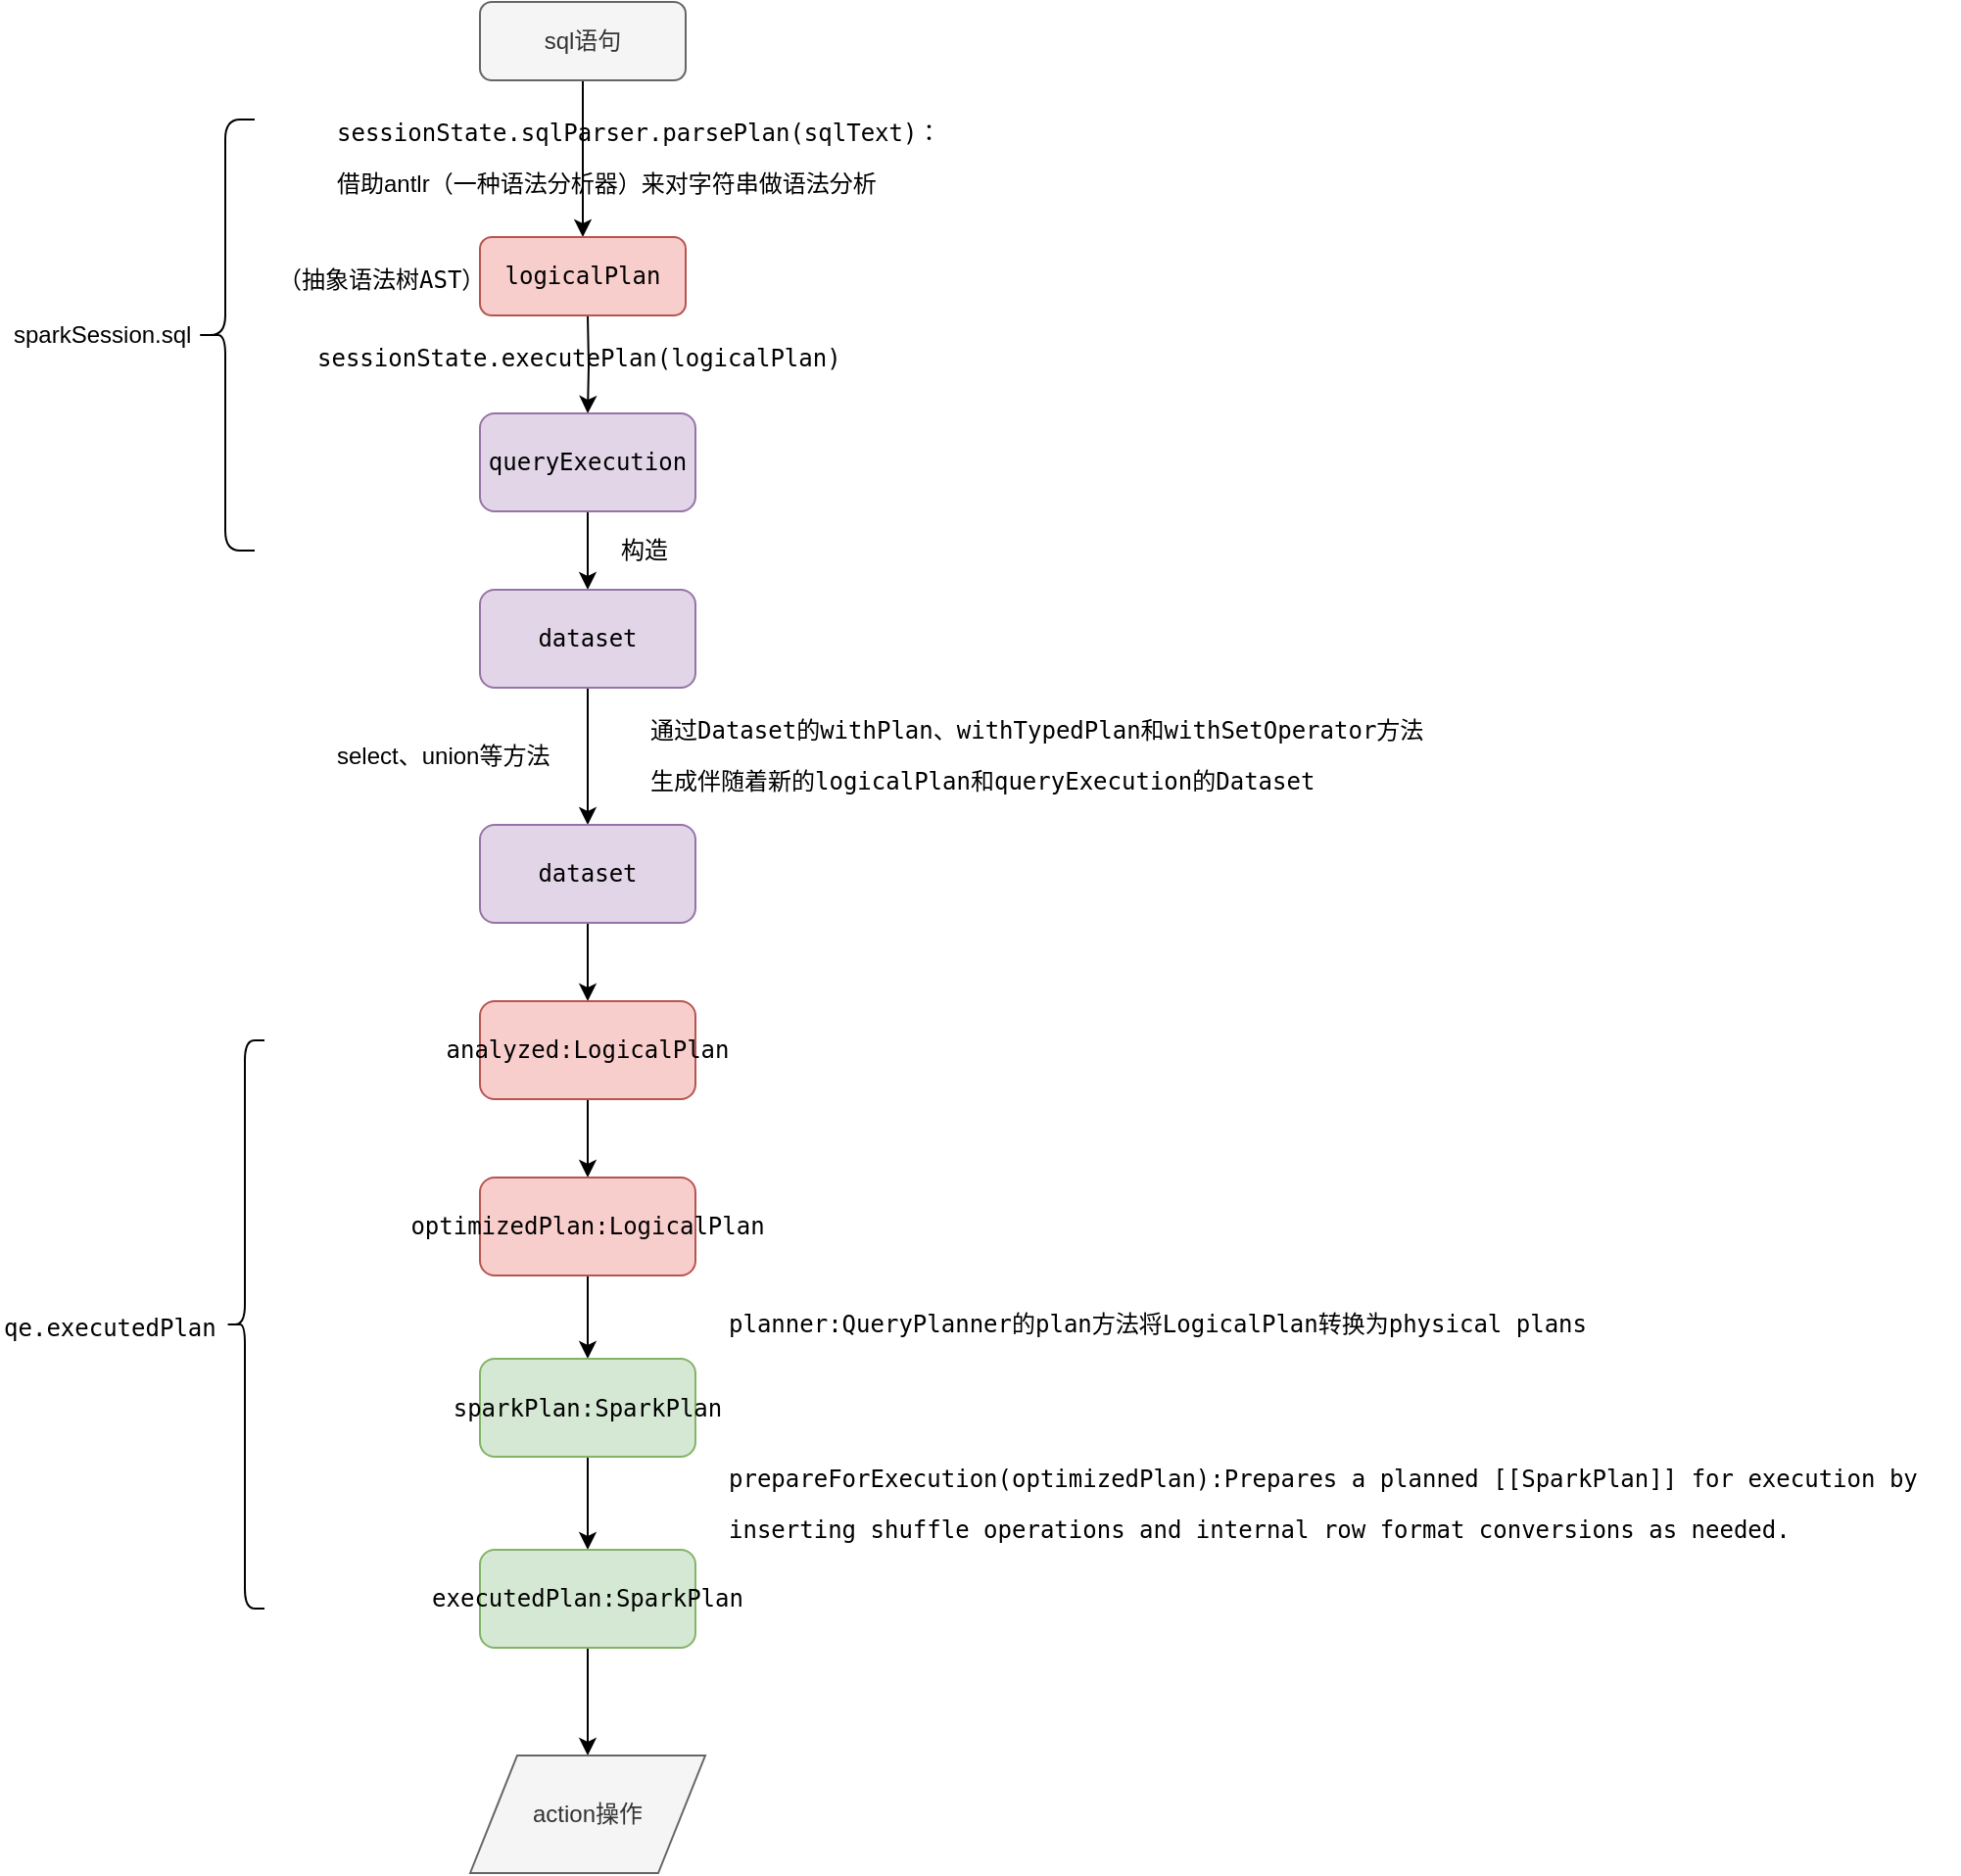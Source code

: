 <mxfile version="10.6.5" type="github"><diagram id="dt9gVWyhlOoFSgmwXe27" name="Page-1"><mxGraphModel dx="1985" dy="766" grid="1" gridSize="10" guides="1" tooltips="1" connect="1" arrows="1" fold="1" page="1" pageScale="1" pageWidth="827" pageHeight="1169" math="0" shadow="0"><root><mxCell id="0"/><mxCell id="1" parent="0"/><mxCell id="-dyHjd3bptGtPjj9Zdof-26" style="edgeStyle=orthogonalEdgeStyle;rounded=0;orthogonalLoop=1;jettySize=auto;html=1;exitX=0.5;exitY=1;exitDx=0;exitDy=0;" parent="1" source="-dyHjd3bptGtPjj9Zdof-1" target="-dyHjd3bptGtPjj9Zdof-7" edge="1"><mxGeometry relative="1" as="geometry"/></mxCell><mxCell id="-dyHjd3bptGtPjj9Zdof-1" value="sql语句" style="rounded=1;whiteSpace=wrap;html=1;fillColor=#f5f5f5;strokeColor=#666666;fontColor=#333333;" parent="1" vertex="1"><mxGeometry x="205" y="90" width="105" height="40" as="geometry"/></mxCell><mxCell id="-dyHjd3bptGtPjj9Zdof-20" value="" style="edgeStyle=orthogonalEdgeStyle;rounded=0;orthogonalLoop=1;jettySize=auto;html=1;" parent="1" target="-dyHjd3bptGtPjj9Zdof-19" edge="1"><mxGeometry relative="1" as="geometry"><mxPoint x="260" y="250" as="sourcePoint"/></mxGeometry></mxCell><mxCell id="-dyHjd3bptGtPjj9Zdof-7" value="&lt;pre&gt;logicalPlan&lt;/pre&gt;" style="rounded=1;whiteSpace=wrap;html=1;fillColor=#f8cecc;strokeColor=#b85450;" parent="1" vertex="1"><mxGeometry x="205" y="210" width="105" height="40" as="geometry"/></mxCell><mxCell id="-dyHjd3bptGtPjj9Zdof-24" value="" style="edgeStyle=orthogonalEdgeStyle;rounded=0;orthogonalLoop=1;jettySize=auto;html=1;" parent="1" source="-dyHjd3bptGtPjj9Zdof-19" target="-dyHjd3bptGtPjj9Zdof-23" edge="1"><mxGeometry relative="1" as="geometry"/></mxCell><mxCell id="-dyHjd3bptGtPjj9Zdof-19" value="&lt;pre&gt;&lt;pre&gt;queryExecution&lt;/pre&gt;&lt;/pre&gt;" style="rounded=1;whiteSpace=wrap;html=1;fillColor=#e1d5e7;strokeColor=#9673a6;" parent="1" vertex="1"><mxGeometry x="205" y="300" width="110" height="50" as="geometry"/></mxCell><mxCell id="pKj4gWHQKjA0kMIVy3WO-9" value="" style="edgeStyle=orthogonalEdgeStyle;rounded=0;orthogonalLoop=1;jettySize=auto;html=1;" parent="1" source="-dyHjd3bptGtPjj9Zdof-23" target="pKj4gWHQKjA0kMIVy3WO-8" edge="1"><mxGeometry relative="1" as="geometry"/></mxCell><mxCell id="-dyHjd3bptGtPjj9Zdof-23" value="&lt;pre&gt;&lt;pre&gt;dataset&lt;/pre&gt;&lt;/pre&gt;" style="rounded=1;whiteSpace=wrap;html=1;fillColor=#e1d5e7;strokeColor=#9673a6;" parent="1" vertex="1"><mxGeometry x="205" y="390" width="110" height="50" as="geometry"/></mxCell><mxCell id="pKj4gWHQKjA0kMIVy3WO-13" value="" style="edgeStyle=orthogonalEdgeStyle;rounded=0;orthogonalLoop=1;jettySize=auto;html=1;" parent="1" source="pKj4gWHQKjA0kMIVy3WO-8" target="pKj4gWHQKjA0kMIVy3WO-12" edge="1"><mxGeometry relative="1" as="geometry"/></mxCell><mxCell id="pKj4gWHQKjA0kMIVy3WO-8" value="&lt;pre&gt;&lt;pre&gt;dataset&lt;/pre&gt;&lt;/pre&gt;" style="rounded=1;whiteSpace=wrap;html=1;fillColor=#e1d5e7;strokeColor=#9673a6;" parent="1" vertex="1"><mxGeometry x="205" y="510" width="110" height="50" as="geometry"/></mxCell><mxCell id="pKj4gWHQKjA0kMIVy3WO-16" value="" style="edgeStyle=orthogonalEdgeStyle;rounded=0;orthogonalLoop=1;jettySize=auto;html=1;" parent="1" source="pKj4gWHQKjA0kMIVy3WO-12" target="pKj4gWHQKjA0kMIVy3WO-15" edge="1"><mxGeometry relative="1" as="geometry"/></mxCell><mxCell id="pKj4gWHQKjA0kMIVy3WO-12" value="&lt;pre&gt;&lt;pre&gt;&lt;pre&gt;&lt;span&gt;analyzed:&lt;/span&gt;LogicalPlan&lt;/pre&gt;&lt;/pre&gt;&lt;/pre&gt;" style="rounded=1;whiteSpace=wrap;html=1;fillColor=#f8cecc;strokeColor=#b85450;" parent="1" vertex="1"><mxGeometry x="205" y="600" width="110" height="50" as="geometry"/></mxCell><mxCell id="axlH73A9_Z8-cDt6JRsq-2" value="" style="edgeStyle=orthogonalEdgeStyle;rounded=0;orthogonalLoop=1;jettySize=auto;html=1;" edge="1" parent="1" source="pKj4gWHQKjA0kMIVy3WO-15" target="axlH73A9_Z8-cDt6JRsq-1"><mxGeometry relative="1" as="geometry"/></mxCell><mxCell id="pKj4gWHQKjA0kMIVy3WO-15" value="&lt;pre&gt;&lt;pre&gt;&lt;pre&gt;&lt;pre&gt;&lt;pre&gt;&lt;span&gt;optimizedPlan:&lt;/span&gt;LogicalPlan&lt;/pre&gt;&lt;/pre&gt;&lt;/pre&gt;&lt;/pre&gt;&lt;/pre&gt;" style="rounded=1;whiteSpace=wrap;html=1;fillColor=#f8cecc;strokeColor=#b85450;" parent="1" vertex="1"><mxGeometry x="205" y="690" width="110" height="50" as="geometry"/></mxCell><mxCell id="axlH73A9_Z8-cDt6JRsq-4" style="edgeStyle=orthogonalEdgeStyle;rounded=0;orthogonalLoop=1;jettySize=auto;html=1;exitX=0.5;exitY=1;exitDx=0;exitDy=0;" edge="1" parent="1" source="axlH73A9_Z8-cDt6JRsq-1" target="pKj4gWHQKjA0kMIVy3WO-17"><mxGeometry relative="1" as="geometry"/></mxCell><mxCell id="axlH73A9_Z8-cDt6JRsq-1" value="&lt;pre&gt;&lt;pre&gt;&lt;pre&gt;&lt;pre&gt;&lt;pre&gt;&lt;span&gt;sparkPlan:&lt;/span&gt;SparkPlan&lt;/pre&gt;&lt;/pre&gt;&lt;/pre&gt;&lt;/pre&gt;&lt;/pre&gt;" style="rounded=1;whiteSpace=wrap;html=1;fillColor=#d5e8d4;strokeColor=#82b366;" vertex="1" parent="1"><mxGeometry x="205" y="782.5" width="110" height="50" as="geometry"/></mxCell><mxCell id="pKj4gWHQKjA0kMIVy3WO-22" value="" style="edgeStyle=orthogonalEdgeStyle;rounded=0;orthogonalLoop=1;jettySize=auto;html=1;" parent="1" source="pKj4gWHQKjA0kMIVy3WO-17" edge="1"><mxGeometry relative="1" as="geometry"><mxPoint x="260" y="985" as="targetPoint"/></mxGeometry></mxCell><mxCell id="pKj4gWHQKjA0kMIVy3WO-17" value="&lt;pre&gt;&lt;pre&gt;&lt;pre&gt;&lt;pre&gt;&lt;pre&gt;executedPlan&lt;span&gt;:&lt;/span&gt;SparkPlan&lt;/pre&gt;&lt;/pre&gt;&lt;/pre&gt;&lt;/pre&gt;&lt;/pre&gt;" style="rounded=1;whiteSpace=wrap;html=1;fillColor=#d5e8d4;strokeColor=#82b366;" parent="1" vertex="1"><mxGeometry x="205" y="880" width="110" height="50" as="geometry"/></mxCell><mxCell id="-dyHjd3bptGtPjj9Zdof-10" value="&lt;pre&gt;&lt;span&gt;sessionState&lt;/span&gt;.sqlParser.parsePlan(sqlText)：&lt;/pre&gt;借助antlr（一种语法分析器）来对字符串做语法分析" style="text;html=1;resizable=0;points=[];autosize=1;align=left;verticalAlign=top;spacingTop=-4;" parent="1" vertex="1"><mxGeometry x="130" y="135" width="320" height="50" as="geometry"/></mxCell><mxCell id="-dyHjd3bptGtPjj9Zdof-21" value="&lt;pre&gt;&lt;span&gt;sessionState&lt;/span&gt;.executePlan(logicalPlan)&lt;/pre&gt;" style="text;html=1;resizable=0;points=[];autosize=1;align=left;verticalAlign=top;spacingTop=-4;" parent="1" vertex="1"><mxGeometry x="120" y="250" width="280" height="40" as="geometry"/></mxCell><mxCell id="-dyHjd3bptGtPjj9Zdof-25" value="构造" style="text;html=1;resizable=0;points=[];autosize=1;align=left;verticalAlign=top;spacingTop=-4;" parent="1" vertex="1"><mxGeometry x="275" y="360" width="40" height="20" as="geometry"/></mxCell><mxCell id="-dyHjd3bptGtPjj9Zdof-27" value="" style="shape=curlyBracket;whiteSpace=wrap;html=1;rounded=1;" parent="1" vertex="1"><mxGeometry x="60" y="150" width="30" height="220" as="geometry"/></mxCell><mxCell id="-dyHjd3bptGtPjj9Zdof-28" value="sparkSession.sql" style="text;html=1;resizable=0;points=[];autosize=1;align=left;verticalAlign=top;spacingTop=-4;" parent="1" vertex="1"><mxGeometry x="-35" y="250" width="110" height="20" as="geometry"/></mxCell><mxCell id="pKj4gWHQKjA0kMIVy3WO-6" value="&lt;pre&gt;（抽象语法树AST）&lt;/pre&gt;" style="text;html=1;resizable=0;points=[];autosize=1;align=left;verticalAlign=top;spacingTop=-4;" parent="1" vertex="1"><mxGeometry x="100" y="210" width="120" height="40" as="geometry"/></mxCell><mxCell id="pKj4gWHQKjA0kMIVy3WO-10" value="&lt;pre&gt;&lt;span&gt;通过Dataset的withPlan、&lt;/span&gt;withTypedPlan和withSetOperator方法&lt;/pre&gt;&lt;pre&gt;生成伴随着新的logicalPlan和queryExecution的Dataset&lt;/pre&gt;" style="text;html=1;resizable=0;points=[];autosize=1;align=left;verticalAlign=top;spacingTop=-4;" parent="1" vertex="1"><mxGeometry x="290" y="440" width="410" height="70" as="geometry"/></mxCell><mxCell id="pKj4gWHQKjA0kMIVy3WO-11" value="select、union等方法" style="text;html=1;resizable=0;points=[];autosize=1;align=left;verticalAlign=top;spacingTop=-4;" parent="1" vertex="1"><mxGeometry x="130" y="465" width="120" height="20" as="geometry"/></mxCell><mxCell id="pKj4gWHQKjA0kMIVy3WO-19" value="&lt;pre&gt;prepareForExecution(optimizedPlan):Prepares a planned &lt;span&gt;[[&lt;/span&gt;&lt;span&gt;SparkPlan&lt;/span&gt;&lt;span&gt;]] &lt;/span&gt;&lt;span&gt;for execution by &lt;/span&gt;&lt;/pre&gt;&lt;pre&gt;&lt;span&gt;inserting shuffle operations and internal &lt;/span&gt;row format conversions as needed.&lt;/pre&gt;" style="text;html=1;resizable=0;points=[];autosize=1;align=left;verticalAlign=top;spacingTop=-4;" parent="1" vertex="1"><mxGeometry x="330" y="821.5" width="630" height="70" as="geometry"/></mxCell><mxCell id="pKj4gWHQKjA0kMIVy3WO-24" value="action操作" style="shape=parallelogram;perimeter=parallelogramPerimeter;whiteSpace=wrap;html=1;strokeColor=#666666;fillColor=#f5f5f5;fontColor=#333333;" parent="1" vertex="1"><mxGeometry x="200" y="985" width="120" height="60" as="geometry"/></mxCell><mxCell id="axlH73A9_Z8-cDt6JRsq-3" value="&lt;pre&gt;planner:QueryPlanner的plan方法将LogicalPlan转换为physical plans&lt;/pre&gt;" style="text;html=1;resizable=0;points=[];autosize=1;align=left;verticalAlign=top;spacingTop=-4;" vertex="1" parent="1"><mxGeometry x="330" y="742.5" width="450" height="40" as="geometry"/></mxCell><mxCell id="axlH73A9_Z8-cDt6JRsq-5" value="" style="shape=curlyBracket;whiteSpace=wrap;html=1;rounded=1;" vertex="1" parent="1"><mxGeometry x="75" y="620" width="20" height="290" as="geometry"/></mxCell><mxCell id="axlH73A9_Z8-cDt6JRsq-6" value="&lt;pre&gt;qe.&lt;span&gt;executedPlan&lt;/span&gt;&lt;/pre&gt;" style="text;html=1;resizable=0;points=[];autosize=1;align=left;verticalAlign=top;spacingTop=-4;" vertex="1" parent="1"><mxGeometry x="-40" y="745" width="120" height="40" as="geometry"/></mxCell></root></mxGraphModel></diagram></mxfile>